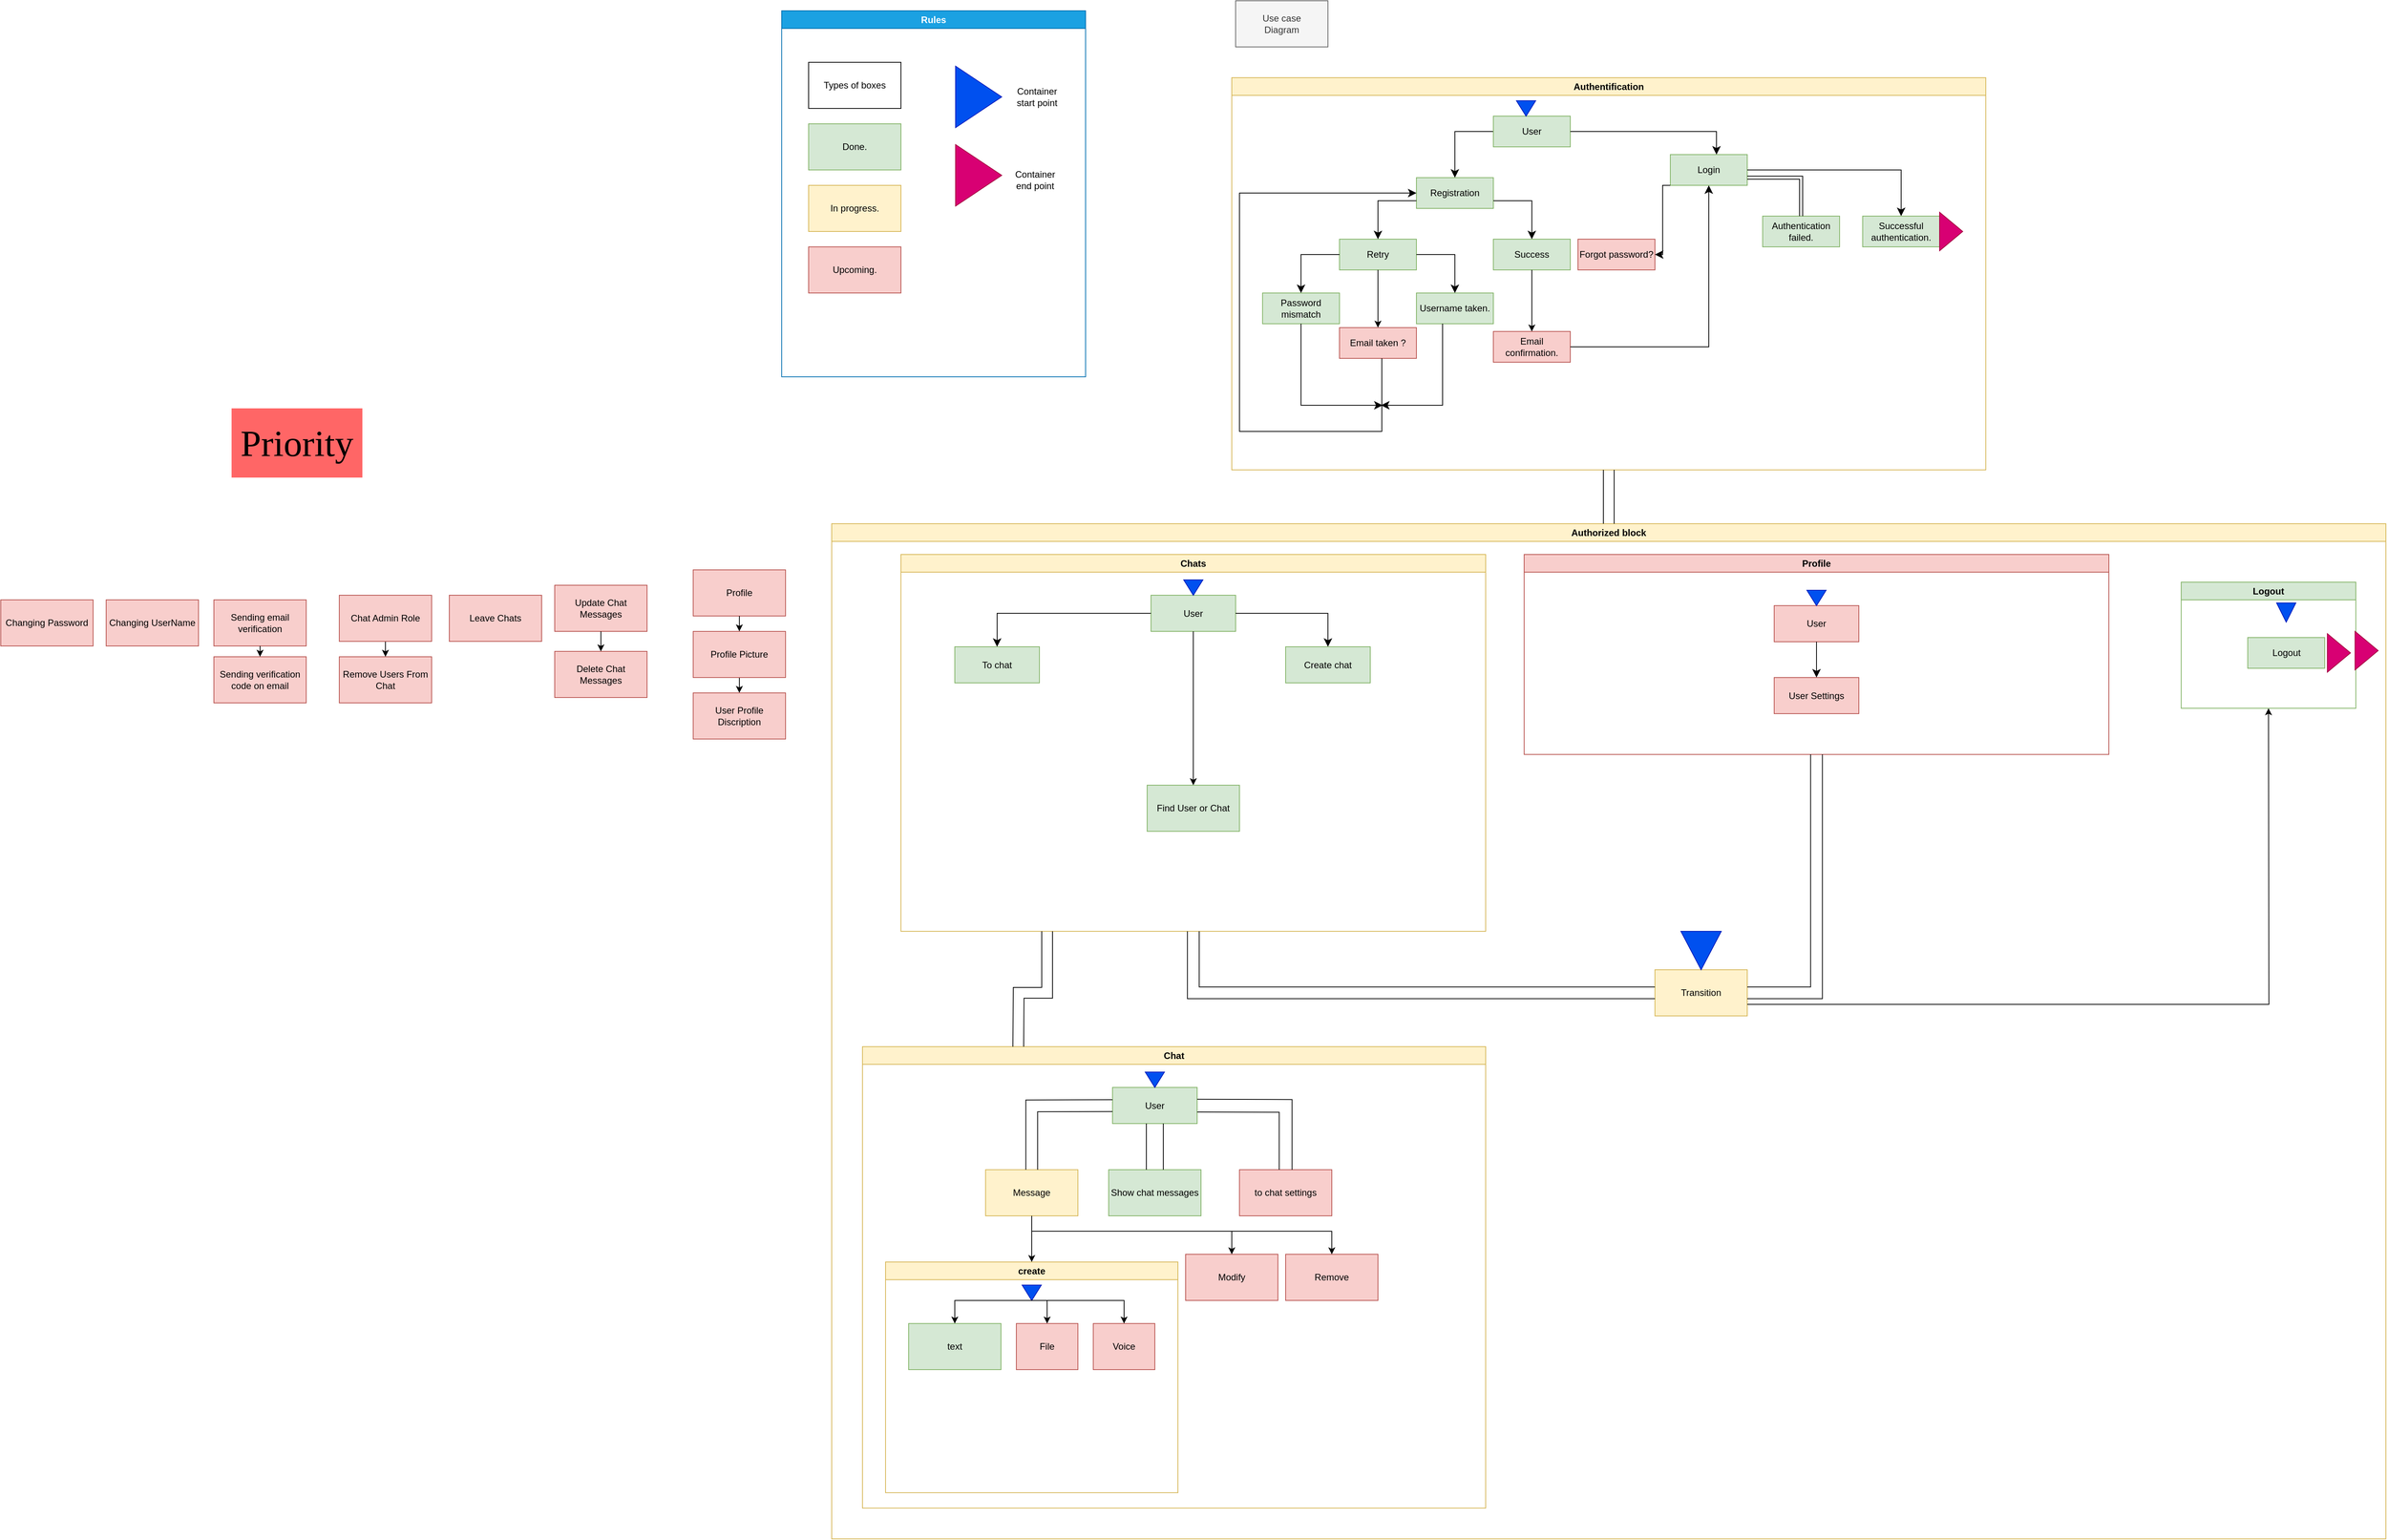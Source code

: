 <mxfile version="21.6.8" type="github">
  <diagram id="prtHgNgQTEPvFCAcTncT" name="Page-1">
    <mxGraphModel dx="5608" dy="2204" grid="1" gridSize="10" guides="1" tooltips="1" connect="1" arrows="1" fold="1" page="0" pageScale="1" pageWidth="827" pageHeight="1169" math="0" shadow="0">
      <root>
        <mxCell id="0" />
        <mxCell id="1" parent="0" />
        <mxCell id="FrziFFQu4rmucwJ09yhm-5" value="Use case &lt;br&gt;Diagram" style="rounded=0;whiteSpace=wrap;html=1;fillColor=#f5f5f5;strokeColor=#666666;fontColor=#333333;" parent="1" vertex="1">
          <mxGeometry x="5" width="120" height="60" as="geometry" />
        </mxCell>
        <mxCell id="FrziFFQu4rmucwJ09yhm-17" value="Registration" style="rounded=0;whiteSpace=wrap;html=1;fillColor=#d5e8d4;strokeColor=#82b366;" parent="1" vertex="1">
          <mxGeometry x="240" y="230" width="100" height="40" as="geometry" />
        </mxCell>
        <mxCell id="FrziFFQu4rmucwJ09yhm-23" value="" style="edgeStyle=segmentEdgeStyle;endArrow=classic;html=1;curved=0;rounded=0;endSize=8;startSize=8;" parent="1" edge="1" source="FrziFFQu4rmucwJ09yhm-16">
          <mxGeometry width="50" height="50" relative="1" as="geometry">
            <mxPoint x="340" y="180" as="sourcePoint" />
            <mxPoint x="290" y="230" as="targetPoint" />
          </mxGeometry>
        </mxCell>
        <mxCell id="FrziFFQu4rmucwJ09yhm-30" value="Retry" style="rounded=0;whiteSpace=wrap;html=1;fillColor=#d5e8d4;strokeColor=#82b366;" parent="1" vertex="1">
          <mxGeometry x="140" y="310" width="100" height="40" as="geometry" />
        </mxCell>
        <mxCell id="FrziFFQu4rmucwJ09yhm-31" value="Success" style="rounded=0;whiteSpace=wrap;html=1;fillColor=#d5e8d4;strokeColor=#82b366;" parent="1" vertex="1">
          <mxGeometry x="340" y="310" width="100" height="40" as="geometry" />
        </mxCell>
        <mxCell id="FrziFFQu4rmucwJ09yhm-32" value="" style="edgeStyle=segmentEdgeStyle;endArrow=classic;html=1;curved=0;rounded=0;endSize=8;startSize=8;" parent="1" edge="1">
          <mxGeometry width="50" height="50" relative="1" as="geometry">
            <mxPoint x="240" y="260" as="sourcePoint" />
            <mxPoint x="190" y="310" as="targetPoint" />
          </mxGeometry>
        </mxCell>
        <mxCell id="FrziFFQu4rmucwJ09yhm-33" value="" style="edgeStyle=segmentEdgeStyle;endArrow=classic;html=1;curved=0;rounded=0;endSize=8;startSize=8;" parent="1" edge="1">
          <mxGeometry width="50" height="50" relative="1" as="geometry">
            <mxPoint x="340" y="260" as="sourcePoint" />
            <mxPoint x="390" y="310" as="targetPoint" />
          </mxGeometry>
        </mxCell>
        <mxCell id="FrziFFQu4rmucwJ09yhm-34" value="Password mismatch" style="rounded=0;whiteSpace=wrap;html=1;fillColor=#d5e8d4;strokeColor=#82b366;" parent="1" vertex="1">
          <mxGeometry x="40" y="380" width="100" height="40" as="geometry" />
        </mxCell>
        <mxCell id="FrziFFQu4rmucwJ09yhm-35" value="Username taken." style="rounded=0;whiteSpace=wrap;html=1;fillColor=#d5e8d4;strokeColor=#82b366;" parent="1" vertex="1">
          <mxGeometry x="240" y="380" width="100" height="40" as="geometry" />
        </mxCell>
        <mxCell id="FrziFFQu4rmucwJ09yhm-36" value="" style="edgeStyle=segmentEdgeStyle;endArrow=classic;html=1;curved=0;rounded=0;endSize=8;startSize=8;" parent="1" edge="1">
          <mxGeometry width="50" height="50" relative="1" as="geometry">
            <mxPoint x="140" y="330" as="sourcePoint" />
            <mxPoint x="90" y="380" as="targetPoint" />
          </mxGeometry>
        </mxCell>
        <mxCell id="FrziFFQu4rmucwJ09yhm-37" value="" style="edgeStyle=segmentEdgeStyle;endArrow=classic;html=1;curved=0;rounded=0;endSize=8;startSize=8;" parent="1" edge="1">
          <mxGeometry width="50" height="50" relative="1" as="geometry">
            <mxPoint x="240" y="330" as="sourcePoint" />
            <mxPoint x="290" y="380" as="targetPoint" />
          </mxGeometry>
        </mxCell>
        <mxCell id="FrziFFQu4rmucwJ09yhm-40" value="" style="endArrow=classic;html=1;rounded=0;exitX=0.5;exitY=1;exitDx=0;exitDy=0;entryX=0.5;entryY=0;entryDx=0;entryDy=0;" parent="1" source="FrziFFQu4rmucwJ09yhm-30" target="FrziFFQu4rmucwJ09yhm-38" edge="1">
          <mxGeometry width="50" height="50" relative="1" as="geometry">
            <mxPoint x="170" y="450" as="sourcePoint" />
            <mxPoint x="220" y="400" as="targetPoint" />
          </mxGeometry>
        </mxCell>
        <mxCell id="FrziFFQu4rmucwJ09yhm-41" value="Email confirmation." style="rounded=0;whiteSpace=wrap;html=1;fillColor=#f8cecc;strokeColor=#b85450;" parent="1" vertex="1">
          <mxGeometry x="340" y="430" width="100" height="40" as="geometry" />
        </mxCell>
        <mxCell id="FrziFFQu4rmucwJ09yhm-42" value="" style="endArrow=classic;html=1;rounded=0;" parent="1" source="FrziFFQu4rmucwJ09yhm-31" target="FrziFFQu4rmucwJ09yhm-41" edge="1">
          <mxGeometry width="50" height="50" relative="1" as="geometry">
            <mxPoint x="389.58" y="350" as="sourcePoint" />
            <mxPoint x="390" y="430" as="targetPoint" />
          </mxGeometry>
        </mxCell>
        <mxCell id="FrziFFQu4rmucwJ09yhm-43" value="Forgot password?" style="rounded=0;whiteSpace=wrap;html=1;fillColor=#f8cecc;strokeColor=#b85450;" parent="1" vertex="1">
          <mxGeometry x="450" y="310" width="100" height="40" as="geometry" />
        </mxCell>
        <mxCell id="FrziFFQu4rmucwJ09yhm-50" value="Types of boxes" style="rounded=0;whiteSpace=wrap;html=1;" parent="1" vertex="1">
          <mxGeometry x="-550" y="80" width="120" height="60" as="geometry" />
        </mxCell>
        <mxCell id="FrziFFQu4rmucwJ09yhm-51" value="Done." style="rounded=0;whiteSpace=wrap;html=1;fillColor=#d5e8d4;strokeColor=#82b366;" parent="1" vertex="1">
          <mxGeometry x="-550" y="160" width="120" height="60" as="geometry" />
        </mxCell>
        <mxCell id="FrziFFQu4rmucwJ09yhm-52" value="In progress." style="rounded=0;whiteSpace=wrap;html=1;fillColor=#fff2cc;strokeColor=#d6b656;" parent="1" vertex="1">
          <mxGeometry x="-550" y="240" width="120" height="60" as="geometry" />
        </mxCell>
        <mxCell id="FrziFFQu4rmucwJ09yhm-55" value="Upcoming." style="rounded=0;whiteSpace=wrap;html=1;fillColor=#f8cecc;strokeColor=#b85450;" parent="1" vertex="1">
          <mxGeometry x="-550" y="320" width="120" height="60" as="geometry" />
        </mxCell>
        <mxCell id="9igJYdg4yH1vZDe2RQtB-3" value="Authentification" style="swimlane;whiteSpace=wrap;html=1;fillColor=#fff2cc;strokeColor=#d6b656;" vertex="1" parent="1">
          <mxGeometry y="100" width="980" height="510" as="geometry" />
        </mxCell>
        <mxCell id="FrziFFQu4rmucwJ09yhm-18" value="Login" style="rounded=0;whiteSpace=wrap;html=1;fillColor=#d5e8d4;strokeColor=#82b366;" parent="9igJYdg4yH1vZDe2RQtB-3" vertex="1">
          <mxGeometry x="570" y="100" width="100" height="40" as="geometry" />
        </mxCell>
        <mxCell id="FrziFFQu4rmucwJ09yhm-46" value="" style="edgeStyle=segmentEdgeStyle;endArrow=classic;html=1;curved=0;rounded=0;endSize=8;startSize=8;" parent="9igJYdg4yH1vZDe2RQtB-3" target="FrziFFQu4rmucwJ09yhm-44" edge="1" source="FrziFFQu4rmucwJ09yhm-18">
          <mxGeometry width="50" height="50" relative="1" as="geometry">
            <mxPoint x="670" y="120" as="sourcePoint" />
            <mxPoint x="900" y="180" as="targetPoint" />
            <Array as="points">
              <mxPoint x="870" y="120" />
            </Array>
          </mxGeometry>
        </mxCell>
        <mxCell id="FrziFFQu4rmucwJ09yhm-48" value="Authentication failed." style="rounded=0;whiteSpace=wrap;html=1;fillColor=#d5e8d4;strokeColor=#82b366;" parent="9igJYdg4yH1vZDe2RQtB-3" vertex="1">
          <mxGeometry x="690" y="180" width="100" height="40" as="geometry" />
        </mxCell>
        <mxCell id="FrziFFQu4rmucwJ09yhm-49" value="" style="edgeStyle=segmentEdgeStyle;endArrow=classic;html=1;curved=0;rounded=0;shape=link;" parent="9igJYdg4yH1vZDe2RQtB-3" source="FrziFFQu4rmucwJ09yhm-18" target="FrziFFQu4rmucwJ09yhm-48" edge="1">
          <mxGeometry width="50" height="50" relative="1" as="geometry">
            <mxPoint x="680" y="130" as="sourcePoint" />
            <mxPoint x="910" y="190" as="targetPoint" />
            <Array as="points">
              <mxPoint x="740" y="130" />
            </Array>
          </mxGeometry>
        </mxCell>
        <mxCell id="FrziFFQu4rmucwJ09yhm-44" value="Successful authentication." style="rounded=0;whiteSpace=wrap;html=1;fillColor=#d5e8d4;strokeColor=#82b366;" parent="9igJYdg4yH1vZDe2RQtB-3" vertex="1">
          <mxGeometry x="820" y="180" width="100" height="40" as="geometry" />
        </mxCell>
        <mxCell id="FrziFFQu4rmucwJ09yhm-16" value="User" style="rounded=0;whiteSpace=wrap;html=1;fillColor=#d5e8d4;strokeColor=#82b366;" parent="9igJYdg4yH1vZDe2RQtB-3" vertex="1">
          <mxGeometry x="340" y="50" width="100" height="40" as="geometry" />
        </mxCell>
        <mxCell id="FrziFFQu4rmucwJ09yhm-27" value="" style="edgeStyle=segmentEdgeStyle;endArrow=classic;html=1;curved=0;rounded=0;endSize=8;startSize=8;" parent="9igJYdg4yH1vZDe2RQtB-3" target="FrziFFQu4rmucwJ09yhm-18" edge="1" source="FrziFFQu4rmucwJ09yhm-16">
          <mxGeometry width="50" height="50" relative="1" as="geometry">
            <mxPoint x="440" y="60" as="sourcePoint" />
            <mxPoint x="490" y="110" as="targetPoint" />
            <Array as="points">
              <mxPoint x="630" y="70" />
            </Array>
          </mxGeometry>
        </mxCell>
        <mxCell id="9igJYdg4yH1vZDe2RQtB-26" value="" style="verticalLabelPosition=bottom;verticalAlign=top;html=1;shape=mxgraph.basic.acute_triangle;dx=0.5;rotation=-180;fillColor=#0050ef;strokeColor=#001DBC;fontColor=#ffffff;" vertex="1" parent="9igJYdg4yH1vZDe2RQtB-3">
          <mxGeometry x="370" y="30" width="25" height="20" as="geometry" />
        </mxCell>
        <mxCell id="9igJYdg4yH1vZDe2RQtB-29" value="" style="verticalLabelPosition=bottom;verticalAlign=top;html=1;shape=mxgraph.basic.acute_triangle;dx=0.5;rotation=90;fillColor=#d80073;fontColor=#ffffff;strokeColor=#A50040;" vertex="1" parent="9igJYdg4yH1vZDe2RQtB-3">
          <mxGeometry x="910" y="185" width="50" height="30" as="geometry" />
        </mxCell>
        <mxCell id="FrziFFQu4rmucwJ09yhm-38" value="Email taken ?" style="rounded=0;whiteSpace=wrap;html=1;fillColor=#f8cecc;strokeColor=#b85450;" parent="9igJYdg4yH1vZDe2RQtB-3" vertex="1">
          <mxGeometry x="140" y="325" width="100" height="40" as="geometry" />
        </mxCell>
        <mxCell id="9igJYdg4yH1vZDe2RQtB-309" value="" style="edgeStyle=elbowEdgeStyle;elbow=vertical;endArrow=classic;html=1;curved=0;rounded=0;endSize=8;startSize=8;exitX=0.5;exitY=1;exitDx=0;exitDy=0;" edge="1" parent="9igJYdg4yH1vZDe2RQtB-3" source="FrziFFQu4rmucwJ09yhm-34">
          <mxGeometry width="50" height="50" relative="1" as="geometry">
            <mxPoint x="74" y="425" as="sourcePoint" />
            <mxPoint x="196" y="426" as="targetPoint" />
            <Array as="points">
              <mxPoint x="119" y="426" />
            </Array>
          </mxGeometry>
        </mxCell>
        <mxCell id="9igJYdg4yH1vZDe2RQtB-310" value="" style="edgeStyle=elbowEdgeStyle;elbow=vertical;endArrow=classic;html=1;curved=0;rounded=0;endSize=8;startSize=8;" edge="1" parent="9igJYdg4yH1vZDe2RQtB-3" source="FrziFFQu4rmucwJ09yhm-35">
          <mxGeometry width="50" height="50" relative="1" as="geometry">
            <mxPoint x="307" y="333" as="sourcePoint" />
            <mxPoint x="194" y="426" as="targetPoint" />
            <Array as="points">
              <mxPoint x="274" y="426" />
            </Array>
          </mxGeometry>
        </mxCell>
        <mxCell id="53N5OKguzcm_HKgQLKbk-6" value="Changing Password" style="rounded=0;whiteSpace=wrap;html=1;fillColor=#f8cecc;strokeColor=#b85450;" vertex="1" parent="1">
          <mxGeometry x="-1600" y="779" width="120" height="60" as="geometry" />
        </mxCell>
        <mxCell id="9igJYdg4yH1vZDe2RQtB-5" value="" style="edgeStyle=segmentEdgeStyle;endArrow=classic;html=1;curved=0;rounded=0;endSize=8;startSize=8;" edge="1" parent="1" source="FrziFFQu4rmucwJ09yhm-41" target="FrziFFQu4rmucwJ09yhm-18">
          <mxGeometry width="50" height="50" relative="1" as="geometry">
            <mxPoint x="420" y="350" as="sourcePoint" />
            <mxPoint x="470" y="300" as="targetPoint" />
          </mxGeometry>
        </mxCell>
        <mxCell id="53N5OKguzcm_HKgQLKbk-7" value="Changing UserName" style="rounded=0;whiteSpace=wrap;html=1;fillColor=#f8cecc;strokeColor=#b85450;" vertex="1" parent="1">
          <mxGeometry x="-1463" y="779" width="120" height="60" as="geometry" />
        </mxCell>
        <mxCell id="FrziFFQu4rmucwJ09yhm-45" value="" style="edgeStyle=segmentEdgeStyle;endArrow=classic;html=1;curved=0;rounded=0;endSize=8;startSize=8;" parent="1" source="FrziFFQu4rmucwJ09yhm-18" target="FrziFFQu4rmucwJ09yhm-43" edge="1">
          <mxGeometry width="50" height="50" relative="1" as="geometry">
            <mxPoint x="570" y="240" as="sourcePoint" />
            <mxPoint x="560" y="300" as="targetPoint" />
            <Array as="points">
              <mxPoint x="560" y="240" />
              <mxPoint x="560" y="330" />
            </Array>
          </mxGeometry>
        </mxCell>
        <mxCell id="53N5OKguzcm_HKgQLKbk-13" value="Leave Chats" style="rounded=0;whiteSpace=wrap;html=1;fillColor=#f8cecc;strokeColor=#b85450;" vertex="1" parent="1">
          <mxGeometry x="-1017" y="773" width="120" height="60" as="geometry" />
        </mxCell>
        <mxCell id="9igJYdg4yH1vZDe2RQtB-11" value="" style="edgeStyle=segmentEdgeStyle;endArrow=classic;html=1;curved=0;rounded=0;endSize=8;startSize=8;" edge="1" parent="1" source="FrziFFQu4rmucwJ09yhm-38" target="FrziFFQu4rmucwJ09yhm-17">
          <mxGeometry width="50" height="50" relative="1" as="geometry">
            <mxPoint x="195" y="510" as="sourcePoint" />
            <mxPoint x="440" y="480" as="targetPoint" />
            <Array as="points">
              <mxPoint x="195" y="560" />
              <mxPoint x="10" y="560" />
              <mxPoint x="10" y="250" />
            </Array>
          </mxGeometry>
        </mxCell>
        <mxCell id="9igJYdg4yH1vZDe2RQtB-300" value="Rules" style="swimlane;whiteSpace=wrap;html=1;fillColor=#1ba1e2;fontColor=#ffffff;strokeColor=#006EAF;" vertex="1" parent="1">
          <mxGeometry x="-585" y="13" width="395" height="476" as="geometry" />
        </mxCell>
        <mxCell id="9igJYdg4yH1vZDe2RQtB-301" value="" style="triangle;whiteSpace=wrap;html=1;fillColor=#0050ef;fontColor=#ffffff;strokeColor=#001DBC;" vertex="1" parent="9igJYdg4yH1vZDe2RQtB-300">
          <mxGeometry x="226" y="72" width="60" height="80" as="geometry" />
        </mxCell>
        <mxCell id="9igJYdg4yH1vZDe2RQtB-302" value="" style="triangle;whiteSpace=wrap;html=1;fillColor=#d80073;fontColor=#ffffff;strokeColor=#A50040;" vertex="1" parent="9igJYdg4yH1vZDe2RQtB-300">
          <mxGeometry x="226" y="174" width="60" height="80" as="geometry" />
        </mxCell>
        <mxCell id="9igJYdg4yH1vZDe2RQtB-303" value="Container start point" style="text;html=1;strokeColor=none;fillColor=none;align=center;verticalAlign=middle;whiteSpace=wrap;rounded=0;" vertex="1" parent="9igJYdg4yH1vZDe2RQtB-300">
          <mxGeometry x="302" y="97" width="60" height="30" as="geometry" />
        </mxCell>
        <mxCell id="53N5OKguzcm_HKgQLKbk-21" value="" style="group" connectable="0" vertex="1" parent="1">
          <mxGeometry x="-1160" y="773" width="120" height="140" as="geometry" />
        </mxCell>
        <mxCell id="53N5OKguzcm_HKgQLKbk-14" value="Remove Users From Chat" style="rounded=0;whiteSpace=wrap;html=1;fillColor=#f8cecc;strokeColor=#b85450;" vertex="1" parent="53N5OKguzcm_HKgQLKbk-21">
          <mxGeometry y="80" width="120" height="60" as="geometry" />
        </mxCell>
        <mxCell id="53N5OKguzcm_HKgQLKbk-16" style="edgeStyle=orthogonalEdgeStyle;rounded=0;orthogonalLoop=1;jettySize=auto;html=1;exitX=0.5;exitY=1;exitDx=0;exitDy=0;entryX=0.5;entryY=0;entryDx=0;entryDy=0;" edge="1" parent="53N5OKguzcm_HKgQLKbk-21" source="53N5OKguzcm_HKgQLKbk-15" target="53N5OKguzcm_HKgQLKbk-14">
          <mxGeometry relative="1" as="geometry" />
        </mxCell>
        <mxCell id="53N5OKguzcm_HKgQLKbk-15" value="Chat Admin Role" style="rounded=0;whiteSpace=wrap;html=1;fillColor=#f8cecc;strokeColor=#b85450;" vertex="1" parent="53N5OKguzcm_HKgQLKbk-21">
          <mxGeometry width="120" height="60" as="geometry" />
        </mxCell>
        <mxCell id="9igJYdg4yH1vZDe2RQtB-304" value="Container &lt;br&gt;end point" style="text;html=1;align=center;verticalAlign=middle;resizable=0;points=[];autosize=1;strokeColor=none;fillColor=none;" vertex="1" parent="1">
          <mxGeometry x="-291" y="212" width="70" height="41" as="geometry" />
        </mxCell>
        <mxCell id="9igJYdg4yH1vZDe2RQtB-345" value="Authorized block" style="swimlane;whiteSpace=wrap;html=1;fillColor=#fff2cc;strokeColor=#d6b656;" vertex="1" parent="1">
          <mxGeometry x="-520" y="680" width="2020" height="1320" as="geometry" />
        </mxCell>
        <mxCell id="9igJYdg4yH1vZDe2RQtB-306" value="Logout" style="swimlane;whiteSpace=wrap;html=1;fillColor=#d5e8d4;strokeColor=#82b366;" vertex="1" parent="9igJYdg4yH1vZDe2RQtB-345">
          <mxGeometry x="1754" y="76" width="227" height="164" as="geometry">
            <mxRectangle x="1472" y="730" width="76" height="26" as="alternateBounds" />
          </mxGeometry>
        </mxCell>
        <mxCell id="9igJYdg4yH1vZDe2RQtB-325" value="" style="verticalLabelPosition=bottom;verticalAlign=top;html=1;shape=mxgraph.basic.acute_triangle;dx=0.5;rotation=-180;fillColor=#0050ef;strokeColor=#001DBC;fontColor=#ffffff;" vertex="1" parent="9igJYdg4yH1vZDe2RQtB-306">
          <mxGeometry x="124" y="27" width="25" height="25" as="geometry" />
        </mxCell>
        <mxCell id="9igJYdg4yH1vZDe2RQtB-326" value="Logout" style="rounded=0;whiteSpace=wrap;html=1;fillColor=#d5e8d4;strokeColor=#82b366;" vertex="1" parent="9igJYdg4yH1vZDe2RQtB-306">
          <mxGeometry x="86.5" y="72" width="100" height="40" as="geometry" />
        </mxCell>
        <mxCell id="9igJYdg4yH1vZDe2RQtB-327" value="" style="verticalLabelPosition=bottom;verticalAlign=top;html=1;shape=mxgraph.basic.acute_triangle;dx=0.5;rotation=90;fillColor=#d80073;fontColor=#ffffff;strokeColor=#A50040;" vertex="1" parent="9igJYdg4yH1vZDe2RQtB-306">
          <mxGeometry x="180" y="77" width="50" height="30" as="geometry" />
        </mxCell>
        <mxCell id="9igJYdg4yH1vZDe2RQtB-305" value="Profile" style="swimlane;whiteSpace=wrap;html=1;fillColor=#f8cecc;strokeColor=#b85450;" vertex="1" parent="9igJYdg4yH1vZDe2RQtB-345">
          <mxGeometry x="900" y="40" width="760" height="260" as="geometry" />
        </mxCell>
        <mxCell id="9igJYdg4yH1vZDe2RQtB-416" value="User" style="rounded=0;whiteSpace=wrap;html=1;fillColor=#f8cecc;strokeColor=#b85450;" vertex="1" parent="9igJYdg4yH1vZDe2RQtB-305">
          <mxGeometry x="325" y="66.5" width="110" height="47" as="geometry" />
        </mxCell>
        <mxCell id="9igJYdg4yH1vZDe2RQtB-417" value="" style="verticalLabelPosition=bottom;verticalAlign=top;html=1;shape=mxgraph.basic.acute_triangle;dx=0.5;rotation=-180;fillColor=#0050ef;strokeColor=#001DBC;fontColor=#ffffff;" vertex="1" parent="9igJYdg4yH1vZDe2RQtB-305">
          <mxGeometry x="367.5" y="46.5" width="25" height="20" as="geometry" />
        </mxCell>
        <mxCell id="9igJYdg4yH1vZDe2RQtB-418" value="User Settings" style="rounded=0;whiteSpace=wrap;html=1;fillColor=#f8cecc;strokeColor=#b85450;" vertex="1" parent="9igJYdg4yH1vZDe2RQtB-305">
          <mxGeometry x="325" y="160" width="110" height="47" as="geometry" />
        </mxCell>
        <mxCell id="9igJYdg4yH1vZDe2RQtB-419" value="" style="edgeStyle=segmentEdgeStyle;endArrow=classic;html=1;curved=0;rounded=0;endSize=8;startSize=8;exitX=0.5;exitY=1;exitDx=0;exitDy=0;entryX=0.5;entryY=0;entryDx=0;entryDy=0;" edge="1" parent="9igJYdg4yH1vZDe2RQtB-305" source="9igJYdg4yH1vZDe2RQtB-416" target="9igJYdg4yH1vZDe2RQtB-418">
          <mxGeometry width="50" height="50" relative="1" as="geometry">
            <mxPoint x="210" y="223.5" as="sourcePoint" />
            <mxPoint x="260" y="173.5" as="targetPoint" />
          </mxGeometry>
        </mxCell>
        <mxCell id="9igJYdg4yH1vZDe2RQtB-23" value="Chats" style="swimlane;whiteSpace=wrap;html=1;fillColor=#fff2cc;strokeColor=#d6b656;" vertex="1" parent="9igJYdg4yH1vZDe2RQtB-345">
          <mxGeometry x="90" y="40" width="760" height="490" as="geometry" />
        </mxCell>
        <mxCell id="9igJYdg4yH1vZDe2RQtB-362" value="User" style="rounded=0;whiteSpace=wrap;html=1;fillColor=#d5e8d4;strokeColor=#82b366;" vertex="1" parent="9igJYdg4yH1vZDe2RQtB-23">
          <mxGeometry x="325" y="53" width="110" height="47" as="geometry" />
        </mxCell>
        <mxCell id="9igJYdg4yH1vZDe2RQtB-363" value="" style="verticalLabelPosition=bottom;verticalAlign=top;html=1;shape=mxgraph.basic.acute_triangle;dx=0.5;rotation=-180;fillColor=#0050ef;strokeColor=#001DBC;fontColor=#ffffff;" vertex="1" parent="9igJYdg4yH1vZDe2RQtB-23">
          <mxGeometry x="367.5" y="33" width="25" height="20" as="geometry" />
        </mxCell>
        <mxCell id="9igJYdg4yH1vZDe2RQtB-371" value="To chat" style="rounded=0;whiteSpace=wrap;html=1;fillColor=#d5e8d4;strokeColor=#82b366;" vertex="1" parent="9igJYdg4yH1vZDe2RQtB-23">
          <mxGeometry x="70" y="120" width="110" height="47" as="geometry" />
        </mxCell>
        <mxCell id="9igJYdg4yH1vZDe2RQtB-373" value="" style="edgeStyle=segmentEdgeStyle;endArrow=classic;html=1;curved=0;rounded=0;endSize=8;startSize=8;exitX=0;exitY=0.5;exitDx=0;exitDy=0;entryX=0.5;entryY=0;entryDx=0;entryDy=0;" edge="1" parent="9igJYdg4yH1vZDe2RQtB-23" source="9igJYdg4yH1vZDe2RQtB-362" target="9igJYdg4yH1vZDe2RQtB-371">
          <mxGeometry width="50" height="50" relative="1" as="geometry">
            <mxPoint x="210" y="210" as="sourcePoint" />
            <mxPoint x="260" y="160" as="targetPoint" />
          </mxGeometry>
        </mxCell>
        <mxCell id="9igJYdg4yH1vZDe2RQtB-374" value="Create chat" style="rounded=0;whiteSpace=wrap;html=1;fillColor=#d5e8d4;strokeColor=#82b366;" vertex="1" parent="9igJYdg4yH1vZDe2RQtB-23">
          <mxGeometry x="500" y="120" width="110" height="47" as="geometry" />
        </mxCell>
        <mxCell id="9igJYdg4yH1vZDe2RQtB-375" value="" style="edgeStyle=segmentEdgeStyle;endArrow=classic;html=1;curved=0;rounded=0;endSize=8;startSize=8;exitX=1;exitY=0.5;exitDx=0;exitDy=0;" edge="1" parent="9igJYdg4yH1vZDe2RQtB-23" source="9igJYdg4yH1vZDe2RQtB-362" target="9igJYdg4yH1vZDe2RQtB-374">
          <mxGeometry width="50" height="50" relative="1" as="geometry">
            <mxPoint x="380" y="280" as="sourcePoint" />
            <mxPoint x="430" y="230" as="targetPoint" />
          </mxGeometry>
        </mxCell>
        <mxCell id="9igJYdg4yH1vZDe2RQtB-377" value="Find User or Chat" style="rounded=0;whiteSpace=wrap;html=1;fillColor=#d5e8d4;strokeColor=#82b366;" vertex="1" parent="9igJYdg4yH1vZDe2RQtB-23">
          <mxGeometry x="320" y="300" width="120" height="60" as="geometry" />
        </mxCell>
        <mxCell id="9igJYdg4yH1vZDe2RQtB-378" value="" style="endArrow=classic;html=1;rounded=0;" edge="1" parent="9igJYdg4yH1vZDe2RQtB-23" source="9igJYdg4yH1vZDe2RQtB-362" target="9igJYdg4yH1vZDe2RQtB-377">
          <mxGeometry width="50" height="50" relative="1" as="geometry">
            <mxPoint x="420" y="240" as="sourcePoint" />
            <mxPoint x="470" y="190" as="targetPoint" />
          </mxGeometry>
        </mxCell>
        <mxCell id="9igJYdg4yH1vZDe2RQtB-361" value="" style="verticalLabelPosition=bottom;verticalAlign=top;html=1;shape=mxgraph.basic.acute_triangle;dx=0.5;rotation=90;fillColor=#d80073;fontColor=#ffffff;strokeColor=#A50040;" vertex="1" parent="9igJYdg4yH1vZDe2RQtB-345">
          <mxGeometry x="1970" y="150" width="50" height="30" as="geometry" />
        </mxCell>
        <mxCell id="9igJYdg4yH1vZDe2RQtB-367" value="Chat" style="swimlane;whiteSpace=wrap;html=1;fillColor=#fff2cc;strokeColor=#d6b656;" vertex="1" parent="9igJYdg4yH1vZDe2RQtB-345">
          <mxGeometry x="40" y="680" width="810" height="600" as="geometry" />
        </mxCell>
        <mxCell id="9igJYdg4yH1vZDe2RQtB-368" value="User" style="rounded=0;whiteSpace=wrap;html=1;fillColor=#d5e8d4;strokeColor=#82b366;" vertex="1" parent="9igJYdg4yH1vZDe2RQtB-367">
          <mxGeometry x="325" y="53" width="110" height="47" as="geometry" />
        </mxCell>
        <mxCell id="9igJYdg4yH1vZDe2RQtB-369" value="" style="verticalLabelPosition=bottom;verticalAlign=top;html=1;shape=mxgraph.basic.acute_triangle;dx=0.5;rotation=-180;fillColor=#0050ef;strokeColor=#001DBC;fontColor=#ffffff;" vertex="1" parent="9igJYdg4yH1vZDe2RQtB-367">
          <mxGeometry x="367.5" y="33" width="25" height="20" as="geometry" />
        </mxCell>
        <mxCell id="9igJYdg4yH1vZDe2RQtB-380" value="Show chat messages" style="rounded=0;whiteSpace=wrap;html=1;fillColor=#d5e8d4;strokeColor=#82b366;" vertex="1" parent="9igJYdg4yH1vZDe2RQtB-367">
          <mxGeometry x="320" y="160" width="120" height="60" as="geometry" />
        </mxCell>
        <mxCell id="9igJYdg4yH1vZDe2RQtB-381" value="" style="endArrow=classic;html=1;rounded=0;shape=link;width=22;" edge="1" parent="9igJYdg4yH1vZDe2RQtB-367" source="9igJYdg4yH1vZDe2RQtB-368" target="9igJYdg4yH1vZDe2RQtB-380">
          <mxGeometry width="50" height="50" relative="1" as="geometry">
            <mxPoint x="420" y="130" as="sourcePoint" />
            <mxPoint x="470" y="80" as="targetPoint" />
          </mxGeometry>
        </mxCell>
        <mxCell id="9igJYdg4yH1vZDe2RQtB-382" value="to chat settings" style="rounded=0;whiteSpace=wrap;html=1;fillColor=#f8cecc;strokeColor=#b85450;" vertex="1" parent="9igJYdg4yH1vZDe2RQtB-367">
          <mxGeometry x="490" y="160" width="120" height="60" as="geometry" />
        </mxCell>
        <mxCell id="9igJYdg4yH1vZDe2RQtB-383" value="" style="endArrow=classic;html=1;rounded=0;shape=link;width=16.667;" edge="1" parent="9igJYdg4yH1vZDe2RQtB-367" source="9igJYdg4yH1vZDe2RQtB-368" target="9igJYdg4yH1vZDe2RQtB-382">
          <mxGeometry width="50" height="50" relative="1" as="geometry">
            <mxPoint x="450" y="290" as="sourcePoint" />
            <mxPoint x="500" y="240" as="targetPoint" />
            <Array as="points">
              <mxPoint x="550" y="77" />
            </Array>
          </mxGeometry>
        </mxCell>
        <mxCell id="9igJYdg4yH1vZDe2RQtB-385" value="Message" style="rounded=0;whiteSpace=wrap;html=1;fillColor=#fff2cc;strokeColor=#d6b656;" vertex="1" parent="9igJYdg4yH1vZDe2RQtB-367">
          <mxGeometry x="160" y="160" width="120" height="60" as="geometry" />
        </mxCell>
        <mxCell id="9igJYdg4yH1vZDe2RQtB-386" value="" style="endArrow=classic;html=1;rounded=0;shape=link;width=15.333;" edge="1" parent="9igJYdg4yH1vZDe2RQtB-367" source="9igJYdg4yH1vZDe2RQtB-368" target="9igJYdg4yH1vZDe2RQtB-385">
          <mxGeometry width="50" height="50" relative="1" as="geometry">
            <mxPoint x="260" y="160" as="sourcePoint" />
            <mxPoint x="310" y="110" as="targetPoint" />
            <Array as="points">
              <mxPoint x="220" y="77" />
            </Array>
          </mxGeometry>
        </mxCell>
        <mxCell id="9igJYdg4yH1vZDe2RQtB-389" value="Modify" style="rounded=0;whiteSpace=wrap;html=1;fillColor=#f8cecc;strokeColor=#b85450;" vertex="1" parent="9igJYdg4yH1vZDe2RQtB-367">
          <mxGeometry x="420" y="270" width="120" height="60" as="geometry" />
        </mxCell>
        <mxCell id="9igJYdg4yH1vZDe2RQtB-390" value="Remove" style="rounded=0;whiteSpace=wrap;html=1;fillColor=#f8cecc;strokeColor=#b85450;" vertex="1" parent="9igJYdg4yH1vZDe2RQtB-367">
          <mxGeometry x="550" y="270" width="120" height="60" as="geometry" />
        </mxCell>
        <mxCell id="9igJYdg4yH1vZDe2RQtB-392" value="" style="endArrow=classic;html=1;rounded=0;entryX=0.5;entryY=0;entryDx=0;entryDy=0;" edge="1" parent="9igJYdg4yH1vZDe2RQtB-367" source="9igJYdg4yH1vZDe2RQtB-385" target="9igJYdg4yH1vZDe2RQtB-389">
          <mxGeometry width="50" height="50" relative="1" as="geometry">
            <mxPoint x="190" y="290" as="sourcePoint" />
            <mxPoint x="240" y="240" as="targetPoint" />
            <Array as="points">
              <mxPoint x="220" y="240" />
              <mxPoint x="480" y="240" />
            </Array>
          </mxGeometry>
        </mxCell>
        <mxCell id="9igJYdg4yH1vZDe2RQtB-393" value="" style="endArrow=classic;html=1;rounded=0;" edge="1" parent="9igJYdg4yH1vZDe2RQtB-367" source="9igJYdg4yH1vZDe2RQtB-385" target="9igJYdg4yH1vZDe2RQtB-390">
          <mxGeometry width="50" height="50" relative="1" as="geometry">
            <mxPoint x="210" y="390" as="sourcePoint" />
            <mxPoint x="260" y="340" as="targetPoint" />
            <Array as="points">
              <mxPoint x="220" y="240" />
              <mxPoint x="610" y="240" />
            </Array>
          </mxGeometry>
        </mxCell>
        <mxCell id="9igJYdg4yH1vZDe2RQtB-396" value="create" style="swimlane;whiteSpace=wrap;html=1;fillColor=#fff2cc;strokeColor=#d6b656;" vertex="1" parent="9igJYdg4yH1vZDe2RQtB-367">
          <mxGeometry x="30" y="280" width="380" height="300" as="geometry" />
        </mxCell>
        <mxCell id="9igJYdg4yH1vZDe2RQtB-399" value="" style="verticalLabelPosition=bottom;verticalAlign=top;html=1;shape=mxgraph.basic.acute_triangle;dx=0.5;rotation=-180;fillColor=#0050ef;strokeColor=#001DBC;fontColor=#ffffff;" vertex="1" parent="9igJYdg4yH1vZDe2RQtB-396">
          <mxGeometry x="177.5" y="30" width="25" height="20" as="geometry" />
        </mxCell>
        <mxCell id="9igJYdg4yH1vZDe2RQtB-400" value="text" style="rounded=0;whiteSpace=wrap;html=1;fillColor=#d5e8d4;strokeColor=#82b366;" vertex="1" parent="9igJYdg4yH1vZDe2RQtB-396">
          <mxGeometry x="30" y="80" width="120" height="60" as="geometry" />
        </mxCell>
        <mxCell id="9igJYdg4yH1vZDe2RQtB-401" value="" style="endArrow=classic;html=1;rounded=0;exitX=0;exitY=0;exitDx=12.5;exitDy=0;exitPerimeter=0;entryX=0.5;entryY=0;entryDx=0;entryDy=0;" edge="1" parent="9igJYdg4yH1vZDe2RQtB-396" source="9igJYdg4yH1vZDe2RQtB-399" target="9igJYdg4yH1vZDe2RQtB-400">
          <mxGeometry width="50" height="50" relative="1" as="geometry">
            <mxPoint x="190" y="130" as="sourcePoint" />
            <mxPoint x="240" y="80" as="targetPoint" />
            <Array as="points">
              <mxPoint x="90" y="50" />
            </Array>
          </mxGeometry>
        </mxCell>
        <mxCell id="9igJYdg4yH1vZDe2RQtB-403" value="File" style="rounded=0;whiteSpace=wrap;html=1;fillColor=#f8cecc;strokeColor=#b85450;" vertex="1" parent="9igJYdg4yH1vZDe2RQtB-396">
          <mxGeometry x="170" y="80" width="80" height="60" as="geometry" />
        </mxCell>
        <mxCell id="9igJYdg4yH1vZDe2RQtB-404" value="" style="endArrow=classic;html=1;rounded=0;exitX=0;exitY=0;exitDx=12.5;exitDy=0;exitPerimeter=0;entryX=0.5;entryY=0;entryDx=0;entryDy=0;" edge="1" parent="9igJYdg4yH1vZDe2RQtB-396" source="9igJYdg4yH1vZDe2RQtB-399" target="9igJYdg4yH1vZDe2RQtB-403">
          <mxGeometry width="50" height="50" relative="1" as="geometry">
            <mxPoint x="260" y="90" as="sourcePoint" />
            <mxPoint x="310" y="40" as="targetPoint" />
            <Array as="points">
              <mxPoint x="210" y="50" />
            </Array>
          </mxGeometry>
        </mxCell>
        <mxCell id="9igJYdg4yH1vZDe2RQtB-406" value="Voice" style="rounded=0;whiteSpace=wrap;html=1;fillColor=#f8cecc;strokeColor=#b85450;" vertex="1" parent="9igJYdg4yH1vZDe2RQtB-396">
          <mxGeometry x="270" y="80" width="80" height="60" as="geometry" />
        </mxCell>
        <mxCell id="9igJYdg4yH1vZDe2RQtB-407" value="" style="endArrow=classic;html=1;rounded=0;exitX=0;exitY=0;exitDx=12.5;exitDy=0;exitPerimeter=0;entryX=0.5;entryY=0;entryDx=0;entryDy=0;" edge="1" parent="9igJYdg4yH1vZDe2RQtB-396" source="9igJYdg4yH1vZDe2RQtB-399" target="9igJYdg4yH1vZDe2RQtB-406">
          <mxGeometry width="50" height="50" relative="1" as="geometry">
            <mxPoint x="190" y="130" as="sourcePoint" />
            <mxPoint x="240" y="80" as="targetPoint" />
            <Array as="points">
              <mxPoint x="310" y="50" />
            </Array>
          </mxGeometry>
        </mxCell>
        <mxCell id="9igJYdg4yH1vZDe2RQtB-397" value="" style="endArrow=classic;html=1;rounded=0;exitX=0.5;exitY=1;exitDx=0;exitDy=0;entryX=0.5;entryY=0;entryDx=0;entryDy=0;" edge="1" parent="9igJYdg4yH1vZDe2RQtB-367" source="9igJYdg4yH1vZDe2RQtB-385" target="9igJYdg4yH1vZDe2RQtB-396">
          <mxGeometry width="50" height="50" relative="1" as="geometry">
            <mxPoint x="130" y="290" as="sourcePoint" />
            <mxPoint x="180" y="240" as="targetPoint" />
            <Array as="points">
              <mxPoint x="220" y="240" />
            </Array>
          </mxGeometry>
        </mxCell>
        <mxCell id="9igJYdg4yH1vZDe2RQtB-370" value="" style="endArrow=none;html=1;rounded=0;entryX=0.25;entryY=1;entryDx=0;entryDy=0;exitX=0.25;exitY=0;exitDx=0;exitDy=0;shape=link;width=14;" edge="1" parent="9igJYdg4yH1vZDe2RQtB-345" source="9igJYdg4yH1vZDe2RQtB-367" target="9igJYdg4yH1vZDe2RQtB-23">
          <mxGeometry width="50" height="50" relative="1" as="geometry">
            <mxPoint x="370" y="660" as="sourcePoint" />
            <mxPoint x="420" y="610" as="targetPoint" />
            <Array as="points">
              <mxPoint x="243" y="610" />
              <mxPoint x="280" y="610" />
            </Array>
          </mxGeometry>
        </mxCell>
        <mxCell id="9igJYdg4yH1vZDe2RQtB-409" value="Transition" style="rounded=0;whiteSpace=wrap;html=1;fillColor=#fff2cc;strokeColor=#d6b656;" vertex="1" parent="9igJYdg4yH1vZDe2RQtB-345">
          <mxGeometry x="1070" y="580" width="120" height="60" as="geometry" />
        </mxCell>
        <mxCell id="9igJYdg4yH1vZDe2RQtB-410" value="" style="endArrow=classic;html=1;rounded=0;exitX=0.5;exitY=1;exitDx=0;exitDy=0;entryX=0;entryY=0.5;entryDx=0;entryDy=0;shape=link;width=15.333;" edge="1" parent="9igJYdg4yH1vZDe2RQtB-345" source="9igJYdg4yH1vZDe2RQtB-23" target="9igJYdg4yH1vZDe2RQtB-409">
          <mxGeometry width="50" height="50" relative="1" as="geometry">
            <mxPoint x="950" y="490" as="sourcePoint" />
            <mxPoint x="1000" y="440" as="targetPoint" />
            <Array as="points">
              <mxPoint x="470" y="610" />
            </Array>
          </mxGeometry>
        </mxCell>
        <mxCell id="9igJYdg4yH1vZDe2RQtB-411" value="" style="endArrow=classic;html=1;rounded=0;exitX=0.5;exitY=1;exitDx=0;exitDy=0;entryX=1;entryY=0.5;entryDx=0;entryDy=0;shape=link;width=15.333;" edge="1" parent="9igJYdg4yH1vZDe2RQtB-345" source="9igJYdg4yH1vZDe2RQtB-305" target="9igJYdg4yH1vZDe2RQtB-409">
          <mxGeometry width="50" height="50" relative="1" as="geometry">
            <mxPoint x="1120" y="650" as="sourcePoint" />
            <mxPoint x="1170" y="600" as="targetPoint" />
            <Array as="points">
              <mxPoint x="1280" y="610" />
            </Array>
          </mxGeometry>
        </mxCell>
        <mxCell id="9igJYdg4yH1vZDe2RQtB-412" value="" style="endArrow=classic;html=1;rounded=0;exitX=1;exitY=0.75;exitDx=0;exitDy=0;entryX=0.5;entryY=1;entryDx=0;entryDy=0;" edge="1" parent="9igJYdg4yH1vZDe2RQtB-345" source="9igJYdg4yH1vZDe2RQtB-409" target="9igJYdg4yH1vZDe2RQtB-306">
          <mxGeometry width="50" height="50" relative="1" as="geometry">
            <mxPoint x="1290" y="685" as="sourcePoint" />
            <mxPoint x="1340" y="635" as="targetPoint" />
            <Array as="points">
              <mxPoint x="1868" y="625" />
            </Array>
          </mxGeometry>
        </mxCell>
        <mxCell id="9igJYdg4yH1vZDe2RQtB-424" value="" style="verticalLabelPosition=bottom;verticalAlign=top;html=1;shape=mxgraph.basic.acute_triangle;dx=0.5;rotation=-180;fillColor=#0050ef;strokeColor=#001DBC;fontColor=#ffffff;" vertex="1" parent="9igJYdg4yH1vZDe2RQtB-345">
          <mxGeometry x="1103.75" y="530" width="52.5" height="50" as="geometry" />
        </mxCell>
        <mxCell id="53N5OKguzcm_HKgQLKbk-24" value="" style="group" connectable="0" vertex="1" parent="1">
          <mxGeometry x="-1323" y="779" width="120" height="134" as="geometry" />
        </mxCell>
        <mxCell id="53N5OKguzcm_HKgQLKbk-3" value="Sending email verification" style="rounded=0;whiteSpace=wrap;html=1;fillColor=#f8cecc;strokeColor=#b85450;" vertex="1" parent="53N5OKguzcm_HKgQLKbk-24">
          <mxGeometry width="120" height="60" as="geometry" />
        </mxCell>
        <mxCell id="53N5OKguzcm_HKgQLKbk-5" value="Sending verification code on email" style="rounded=0;whiteSpace=wrap;html=1;fillColor=#f8cecc;strokeColor=#b85450;" vertex="1" parent="53N5OKguzcm_HKgQLKbk-24">
          <mxGeometry y="74" width="120" height="60" as="geometry" />
        </mxCell>
        <mxCell id="53N5OKguzcm_HKgQLKbk-23" style="edgeStyle=orthogonalEdgeStyle;rounded=0;orthogonalLoop=1;jettySize=auto;html=1;exitX=0.5;exitY=1;exitDx=0;exitDy=0;entryX=0.5;entryY=0;entryDx=0;entryDy=0;" edge="1" parent="53N5OKguzcm_HKgQLKbk-24" source="53N5OKguzcm_HKgQLKbk-3" target="53N5OKguzcm_HKgQLKbk-5">
          <mxGeometry relative="1" as="geometry" />
        </mxCell>
        <mxCell id="9igJYdg4yH1vZDe2RQtB-346" value="" style="endArrow=none;html=1;rounded=0;exitX=0.5;exitY=1;exitDx=0;exitDy=0;entryX=0.5;entryY=0;entryDx=0;entryDy=0;shape=link;width=14;" edge="1" parent="1" source="9igJYdg4yH1vZDe2RQtB-3" target="9igJYdg4yH1vZDe2RQtB-345">
          <mxGeometry width="50" height="50" relative="1" as="geometry">
            <mxPoint x="561" y="582" as="sourcePoint" />
            <mxPoint x="490" y="697" as="targetPoint" />
          </mxGeometry>
        </mxCell>
        <mxCell id="53N5OKguzcm_HKgQLKbk-26" style="edgeStyle=orthogonalEdgeStyle;rounded=0;orthogonalLoop=1;jettySize=auto;html=1;exitX=0.5;exitY=1;exitDx=0;exitDy=0;entryX=0.5;entryY=0;entryDx=0;entryDy=0;" edge="1" parent="1" source="53N5OKguzcm_HKgQLKbk-9" target="53N5OKguzcm_HKgQLKbk-25">
          <mxGeometry relative="1" as="geometry" />
        </mxCell>
        <mxCell id="53N5OKguzcm_HKgQLKbk-29" value="&lt;font style=&quot;font-size: 48px;&quot; face=&quot;Comic Sans MS&quot;&gt;Priority&lt;/font&gt;" style="text;html=1;strokeColor=none;fillColor=#FF6666;align=center;verticalAlign=middle;whiteSpace=wrap;rounded=0;" vertex="1" parent="1">
          <mxGeometry x="-1300" y="530" width="170" height="90" as="geometry" />
        </mxCell>
        <mxCell id="53N5OKguzcm_HKgQLKbk-12" value="Update Chat Messages" style="rounded=0;whiteSpace=wrap;html=1;fillColor=#f8cecc;strokeColor=#b85450;" vertex="1" parent="1">
          <mxGeometry x="-880" y="760" width="120" height="60" as="geometry" />
        </mxCell>
        <mxCell id="53N5OKguzcm_HKgQLKbk-11" value="Delete Chat Messages" style="rounded=0;whiteSpace=wrap;html=1;fillColor=#f8cecc;strokeColor=#b85450;" vertex="1" parent="1">
          <mxGeometry x="-880" y="846" width="120" height="60" as="geometry" />
        </mxCell>
        <mxCell id="53N5OKguzcm_HKgQLKbk-18" style="edgeStyle=orthogonalEdgeStyle;rounded=0;orthogonalLoop=1;jettySize=auto;html=1;entryX=0.5;entryY=0;entryDx=0;entryDy=0;" edge="1" parent="1" source="53N5OKguzcm_HKgQLKbk-12" target="53N5OKguzcm_HKgQLKbk-11">
          <mxGeometry relative="1" as="geometry" />
        </mxCell>
        <mxCell id="53N5OKguzcm_HKgQLKbk-8" value="Profile" style="rounded=0;whiteSpace=wrap;html=1;fillColor=#f8cecc;strokeColor=#b85450;" vertex="1" parent="1">
          <mxGeometry x="-700" y="740" width="120" height="60" as="geometry" />
        </mxCell>
        <mxCell id="53N5OKguzcm_HKgQLKbk-9" value="Profile Picture" style="rounded=0;whiteSpace=wrap;html=1;fillColor=#f8cecc;strokeColor=#b85450;" vertex="1" parent="1">
          <mxGeometry x="-700" y="820" width="120" height="60" as="geometry" />
        </mxCell>
        <mxCell id="53N5OKguzcm_HKgQLKbk-17" style="edgeStyle=orthogonalEdgeStyle;rounded=0;orthogonalLoop=1;jettySize=auto;html=1;exitX=0.5;exitY=1;exitDx=0;exitDy=0;entryX=0.5;entryY=0;entryDx=0;entryDy=0;" edge="1" parent="1" source="53N5OKguzcm_HKgQLKbk-8" target="53N5OKguzcm_HKgQLKbk-9">
          <mxGeometry relative="1" as="geometry" />
        </mxCell>
        <mxCell id="53N5OKguzcm_HKgQLKbk-25" value="User Profile Discription" style="rounded=0;whiteSpace=wrap;html=1;fillColor=#f8cecc;strokeColor=#b85450;" vertex="1" parent="1">
          <mxGeometry x="-700" y="900" width="120" height="60" as="geometry" />
        </mxCell>
      </root>
    </mxGraphModel>
  </diagram>
</mxfile>
